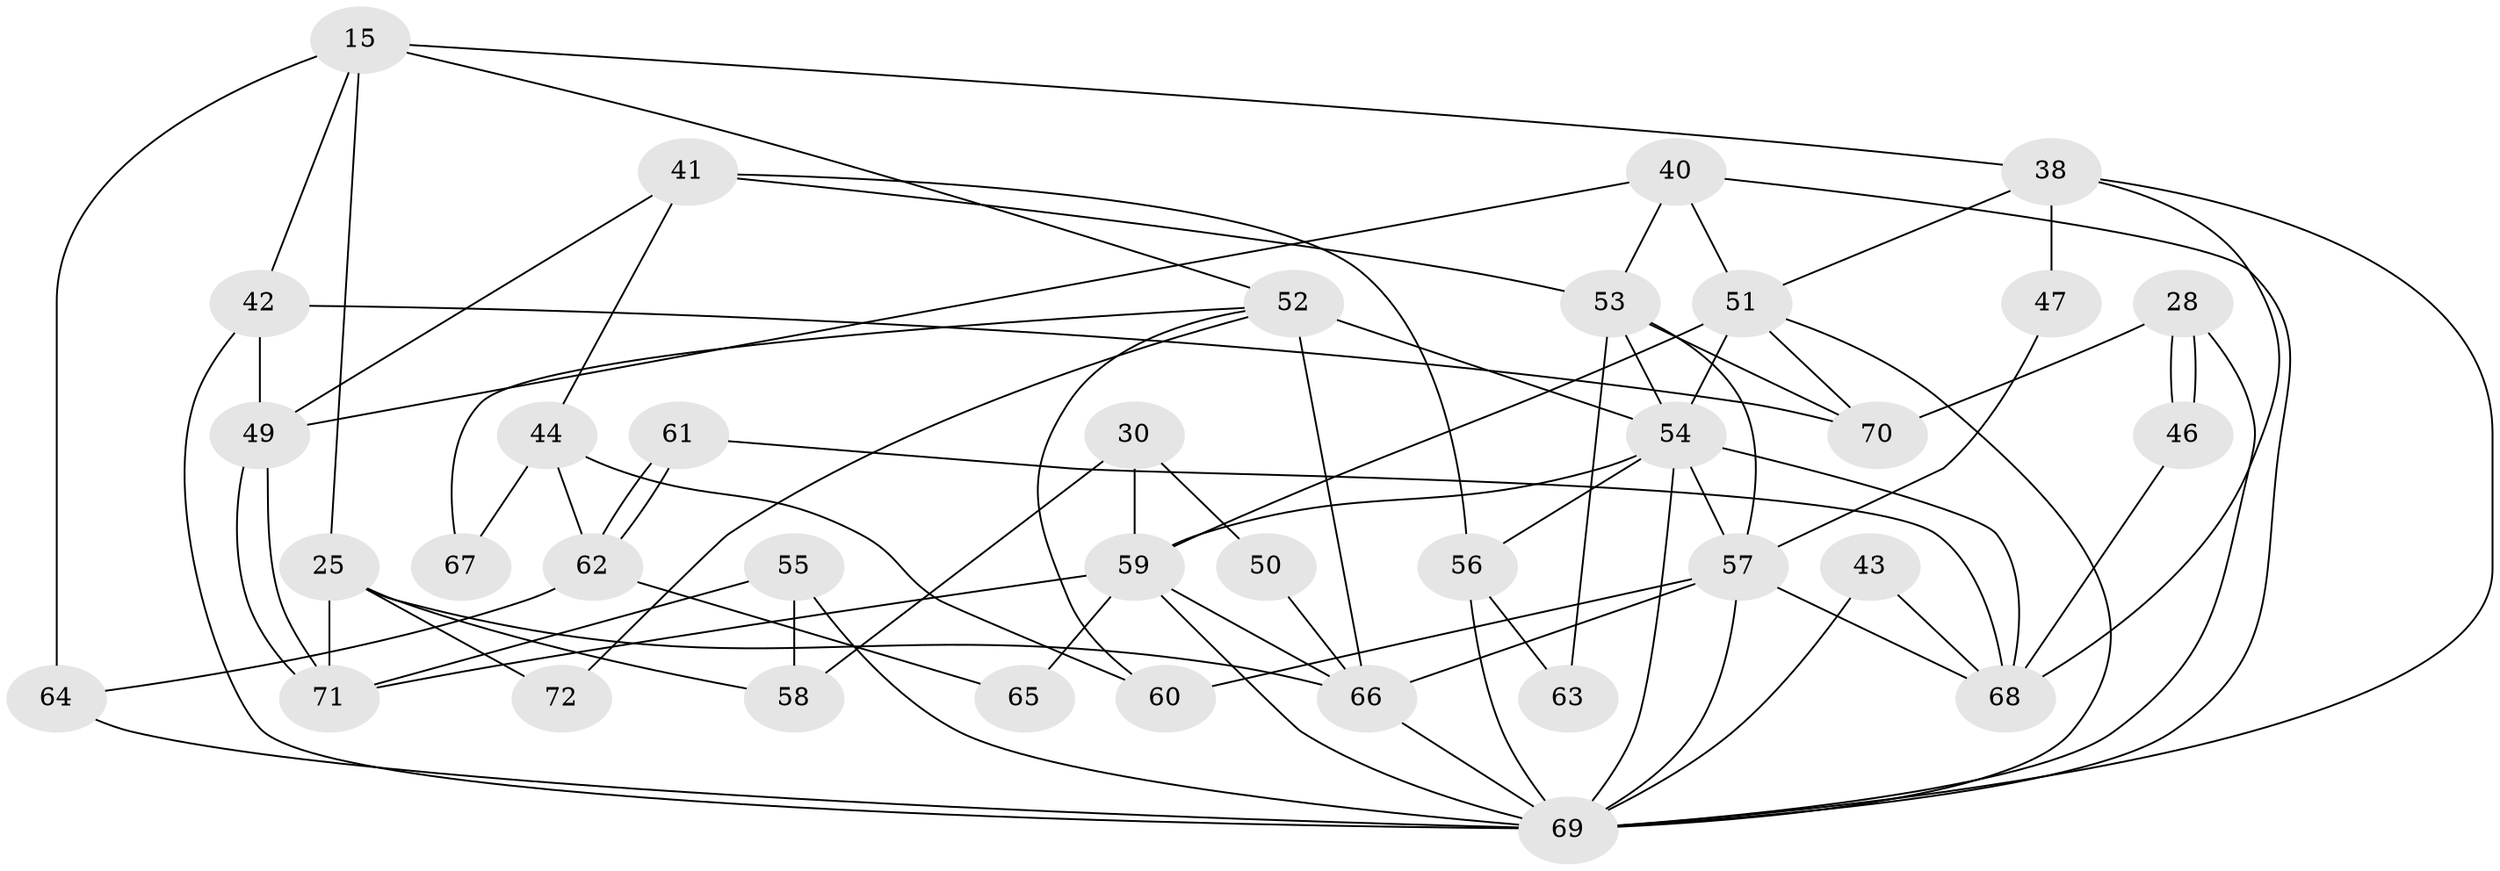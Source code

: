 // original degree distribution, {6: 0.08333333333333333, 3: 0.2777777777777778, 4: 0.2777777777777778, 5: 0.20833333333333334, 7: 0.041666666666666664, 2: 0.1111111111111111}
// Generated by graph-tools (version 1.1) at 2025/51/03/09/25 04:51:25]
// undirected, 36 vertices, 79 edges
graph export_dot {
graph [start="1"]
  node [color=gray90,style=filled];
  15;
  25;
  28;
  30;
  38;
  40;
  41;
  42;
  43;
  44;
  46;
  47;
  49 [super="+24"];
  50;
  51 [super="+31+27"];
  52 [super="+14"];
  53 [super="+3"];
  54 [super="+37+8+26"];
  55;
  56 [super="+13"];
  57 [super="+23+48+22"];
  58;
  59 [super="+16+36+35"];
  60;
  61;
  62;
  63;
  64;
  65;
  66 [super="+11+19+34+29"];
  67;
  68 [super="+10"];
  69 [super="+6+18+32+45"];
  70;
  71;
  72;
  15 -- 64;
  15 -- 42;
  15 -- 25;
  15 -- 38;
  15 -- 52;
  25 -- 58;
  25 -- 71;
  25 -- 72;
  25 -- 66;
  28 -- 46;
  28 -- 46;
  28 -- 69;
  28 -- 70;
  30 -- 58;
  30 -- 50;
  30 -- 59;
  38 -- 51;
  38 -- 47;
  38 -- 69;
  38 -- 68;
  40 -- 49;
  40 -- 69;
  40 -- 53;
  40 -- 51;
  41 -- 44;
  41 -- 49;
  41 -- 56;
  41 -- 53;
  42 -- 70;
  42 -- 49 [weight=2];
  42 -- 69;
  43 -- 69 [weight=3];
  43 -- 68;
  44 -- 60;
  44 -- 62;
  44 -- 67;
  46 -- 68;
  47 -- 57;
  49 -- 71;
  49 -- 71;
  50 -- 66;
  51 -- 59 [weight=2];
  51 -- 69;
  51 -- 70;
  51 -- 54 [weight=2];
  52 -- 67;
  52 -- 72;
  52 -- 60;
  52 -- 54 [weight=2];
  52 -- 66 [weight=2];
  53 -- 70;
  53 -- 57;
  53 -- 54;
  53 -- 63;
  54 -- 68;
  54 -- 56 [weight=3];
  54 -- 57 [weight=3];
  54 -- 69;
  54 -- 59 [weight=4];
  55 -- 71;
  55 -- 58;
  55 -- 69;
  56 -- 63;
  56 -- 69 [weight=3];
  57 -- 66 [weight=2];
  57 -- 60 [weight=3];
  57 -- 69 [weight=4];
  57 -- 68;
  59 -- 65;
  59 -- 66 [weight=2];
  59 -- 71;
  59 -- 69 [weight=3];
  61 -- 68;
  61 -- 62;
  61 -- 62;
  62 -- 64;
  62 -- 65;
  64 -- 69 [weight=2];
  66 -- 69 [weight=2];
}
